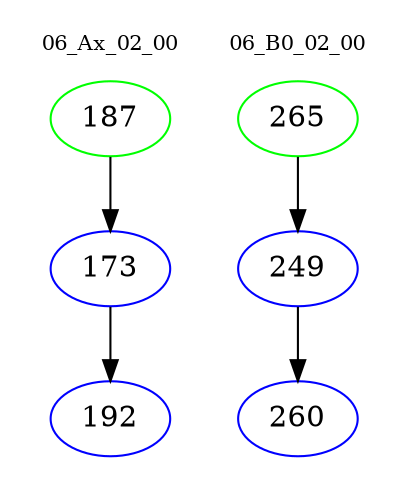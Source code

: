 digraph{
subgraph cluster_0 {
color = white
label = "06_Ax_02_00";
fontsize=10;
T0_187 [label="187", color="green"]
T0_187 -> T0_173 [color="black"]
T0_173 [label="173", color="blue"]
T0_173 -> T0_192 [color="black"]
T0_192 [label="192", color="blue"]
}
subgraph cluster_1 {
color = white
label = "06_B0_02_00";
fontsize=10;
T1_265 [label="265", color="green"]
T1_265 -> T1_249 [color="black"]
T1_249 [label="249", color="blue"]
T1_249 -> T1_260 [color="black"]
T1_260 [label="260", color="blue"]
}
}
